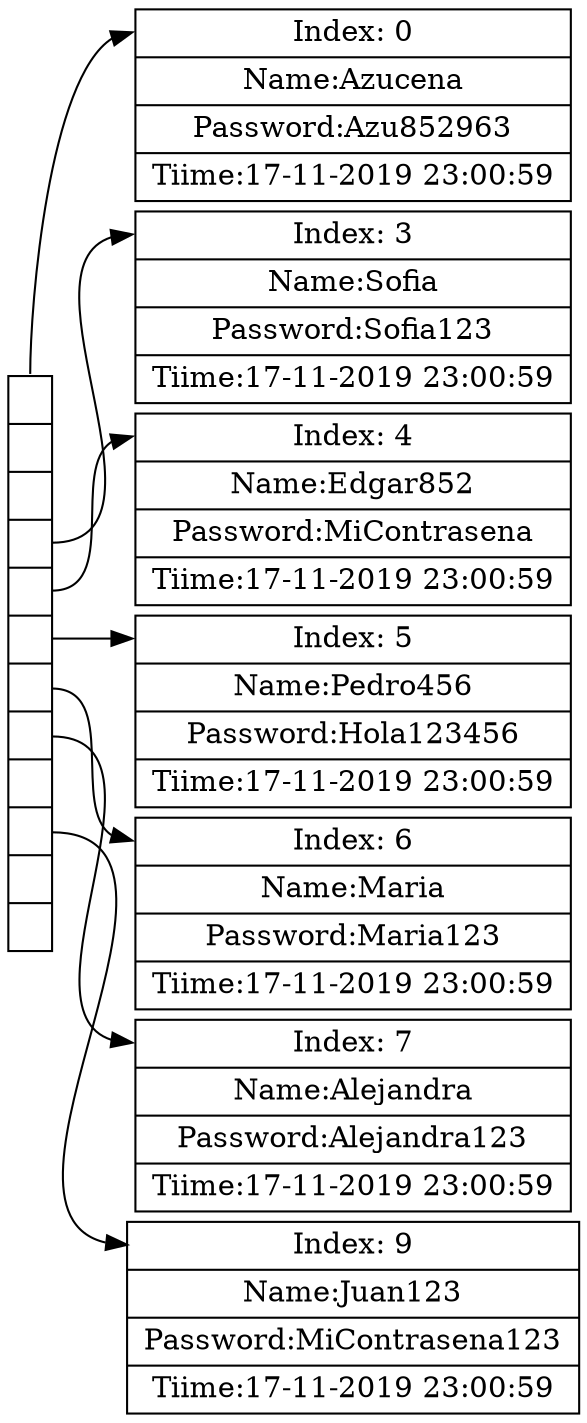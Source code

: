  digraph TableHash {
nodesep=.05; 
rankdir=LR; 
node [shape=record,width=.1,height=.1];
tabla [label = "<f0> | <f1> | <f2> | <f3> | <f4> | <f5> | <f6> | <f7> | <f8> | <f9> | <f10> | ",height=2.5];
node [width = 1.5];

node0[label="<n> Index: 0 | Name:Azucena | Password:Azu852963| Tiime:17-11-2019 23:00:59"];
node3[label="<n> Index: 3 | Name:Sofia | Password:Sofia123| Tiime:17-11-2019 23:00:59"];
node4[label="<n> Index: 4 | Name:Edgar852 | Password:MiContrasena| Tiime:17-11-2019 23:00:59"];
node5[label="<n> Index: 5 | Name:Pedro456 | Password:Hola123456| Tiime:17-11-2019 23:00:59"];
node6[label="<n> Index: 6 | Name:Maria | Password:Maria123| Tiime:17-11-2019 23:00:59"];
node7[label="<n> Index: 7 | Name:Alejandra | Password:Alejandra123| Tiime:17-11-2019 23:00:59"];
node9[label="<n> Index: 9 | Name:Juan123 | Password:MiContrasena123| Tiime:17-11-2019 23:00:59"];

tabla:f0 -> node0:n;
tabla:f3 -> node3:n;
tabla:f4 -> node4:n;
tabla:f5 -> node5:n;
tabla:f6 -> node6:n;
tabla:f7 -> node7:n;
tabla:f9 -> node9:n;
}
